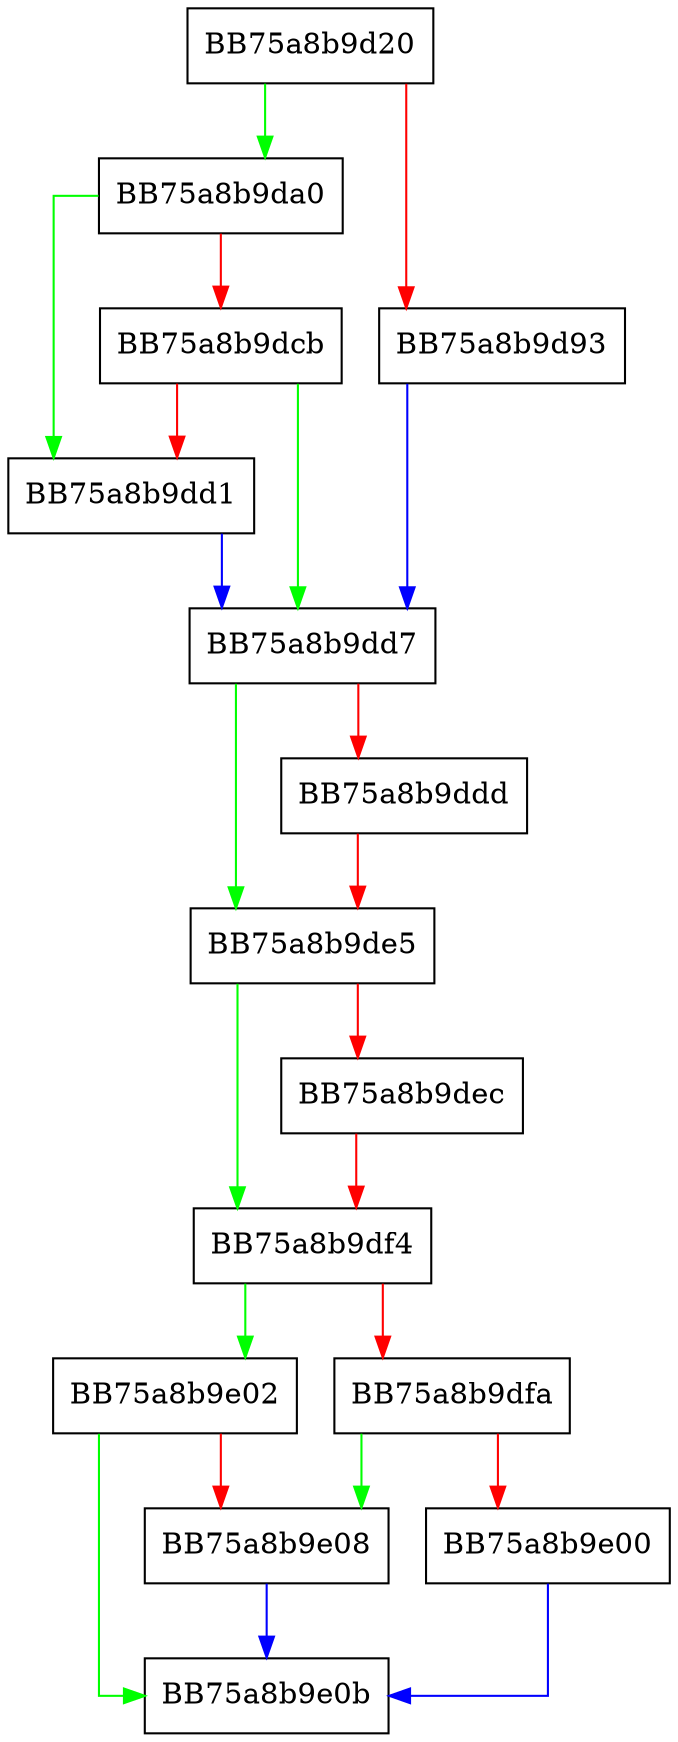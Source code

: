 digraph do_get {
  node [shape="box"];
  graph [splines=ortho];
  BB75a8b9d20 -> BB75a8b9da0 [color="green"];
  BB75a8b9d20 -> BB75a8b9d93 [color="red"];
  BB75a8b9d93 -> BB75a8b9dd7 [color="blue"];
  BB75a8b9da0 -> BB75a8b9dd1 [color="green"];
  BB75a8b9da0 -> BB75a8b9dcb [color="red"];
  BB75a8b9dcb -> BB75a8b9dd7 [color="green"];
  BB75a8b9dcb -> BB75a8b9dd1 [color="red"];
  BB75a8b9dd1 -> BB75a8b9dd7 [color="blue"];
  BB75a8b9dd7 -> BB75a8b9de5 [color="green"];
  BB75a8b9dd7 -> BB75a8b9ddd [color="red"];
  BB75a8b9ddd -> BB75a8b9de5 [color="red"];
  BB75a8b9de5 -> BB75a8b9df4 [color="green"];
  BB75a8b9de5 -> BB75a8b9dec [color="red"];
  BB75a8b9dec -> BB75a8b9df4 [color="red"];
  BB75a8b9df4 -> BB75a8b9e02 [color="green"];
  BB75a8b9df4 -> BB75a8b9dfa [color="red"];
  BB75a8b9dfa -> BB75a8b9e08 [color="green"];
  BB75a8b9dfa -> BB75a8b9e00 [color="red"];
  BB75a8b9e00 -> BB75a8b9e0b [color="blue"];
  BB75a8b9e02 -> BB75a8b9e0b [color="green"];
  BB75a8b9e02 -> BB75a8b9e08 [color="red"];
  BB75a8b9e08 -> BB75a8b9e0b [color="blue"];
}